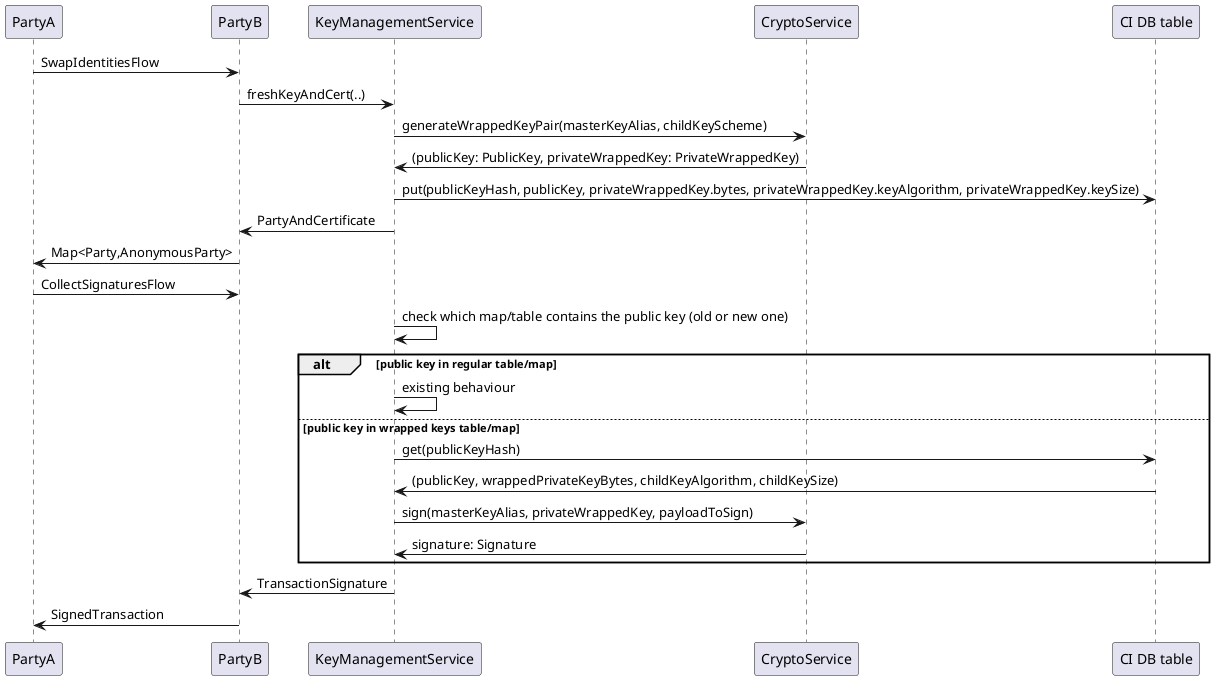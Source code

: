 @startuml main_flow

PartyA->PartyB : SwapIdentitiesFlow

PartyB->KeyManagementService: freshKeyAndCert(..)

KeyManagementService->CryptoService: generateWrappedKeyPair(masterKeyAlias, childKeyScheme)
CryptoService->KeyManagementService: (publicKey: PublicKey, privateWrappedKey: PrivateWrappedKey)

KeyManagementService->"CI DB table": put(publicKeyHash, publicKey, privateWrappedKey.bytes, privateWrappedKey.keyAlgorithm, privateWrappedKey.keySize)

KeyManagementService->PartyB: PartyAndCertificate

PartyB->PartyA: Map<Party,AnonymousParty>

PartyA->PartyB: CollectSignaturesFlow

KeyManagementService->KeyManagementService: check which map/table contains the public key (old or new one)

alt public key in regular table/map
    KeyManagementService->KeyManagementService: existing behaviour
else public key in wrapped keys table/map
    KeyManagementService->"CI DB table": get(publicKeyHash)
    "CI DB table"->KeyManagementService: (publicKey, wrappedPrivateKeyBytes, childKeyAlgorithm, childKeySize)

    KeyManagementService->CryptoService: sign(masterKeyAlias, privateWrappedKey, payloadToSign)
    CryptoService->KeyManagementService: signature: Signature
end

KeyManagementService->PartyB: TransactionSignature

PartyB->PartyA: SignedTransaction

@enduml